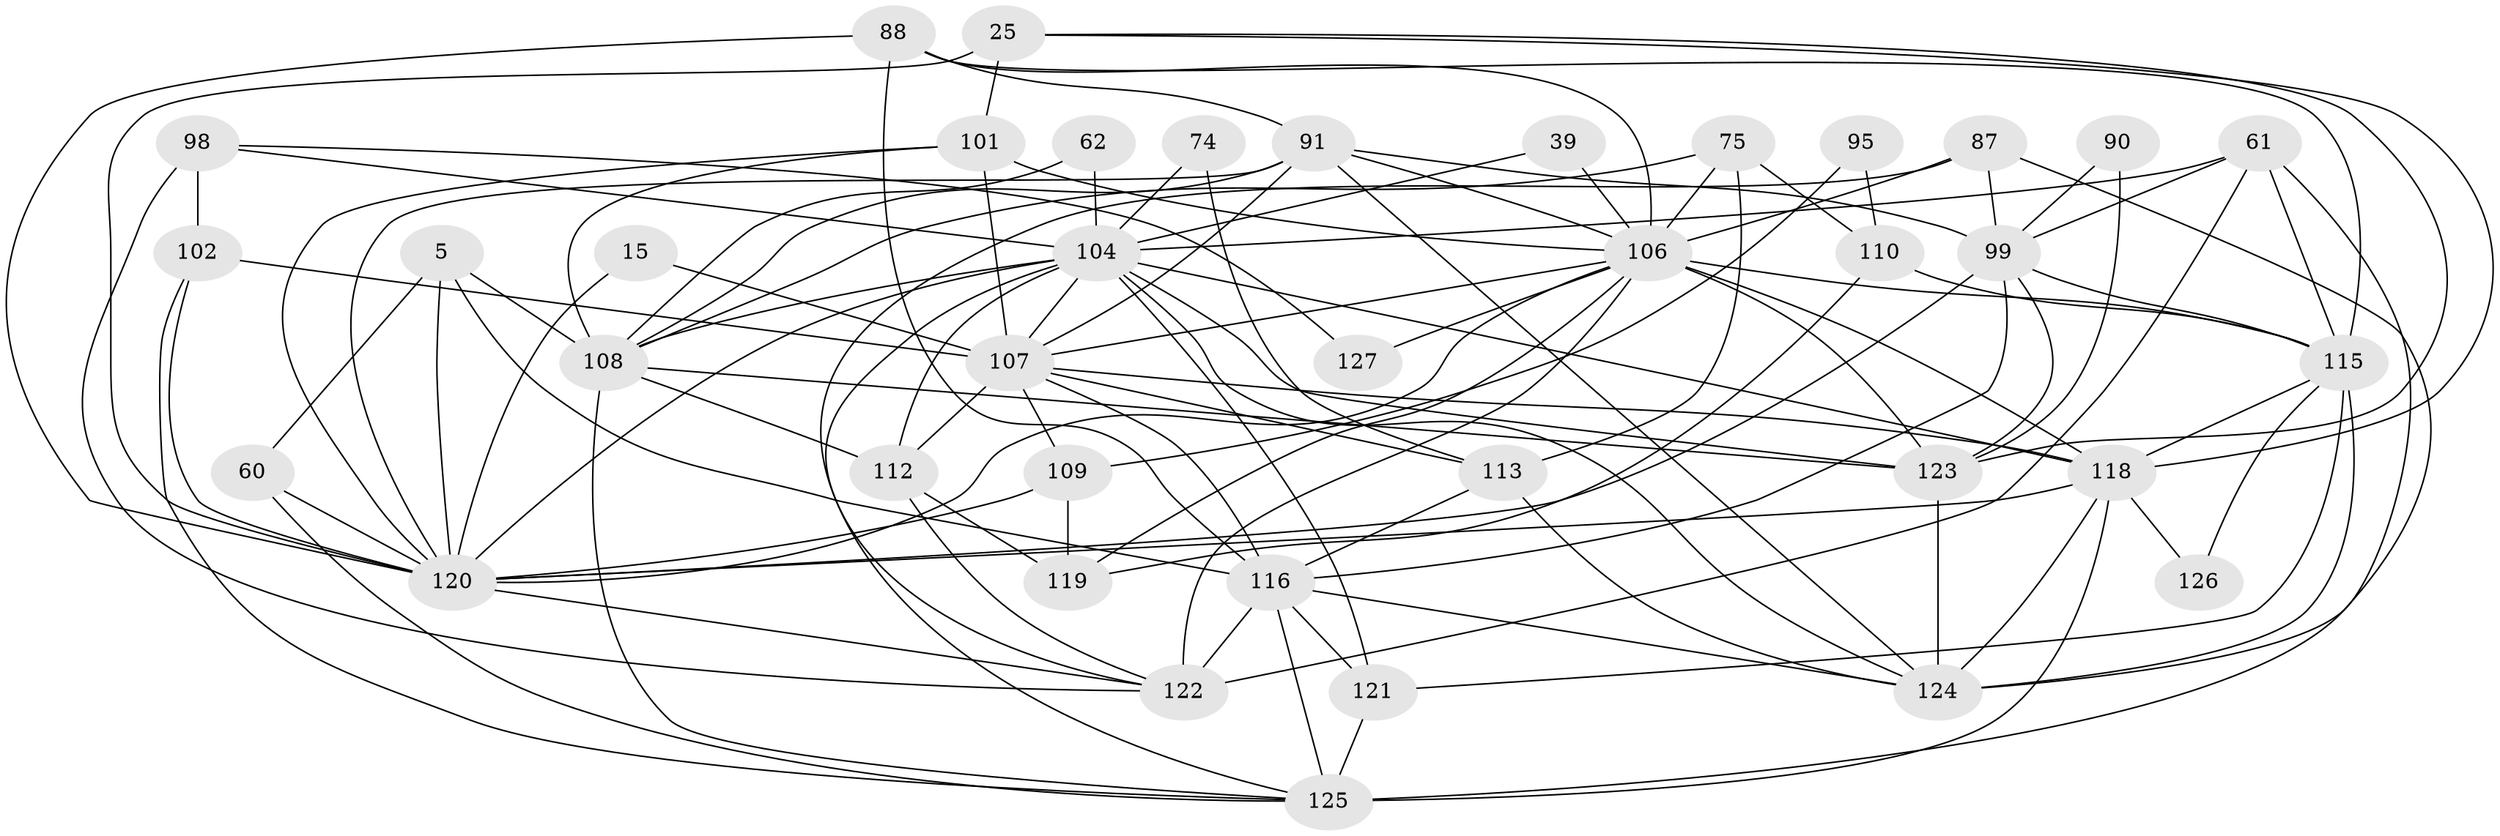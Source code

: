 // original degree distribution, {3: 0.30708661417322836, 4: 0.2204724409448819, 8: 0.023622047244094488, 7: 0.05511811023622047, 2: 0.14960629921259844, 5: 0.14173228346456693, 6: 0.10236220472440945}
// Generated by graph-tools (version 1.1) at 2025/54/03/04/25 21:54:11]
// undirected, 38 vertices, 109 edges
graph export_dot {
graph [start="1"]
  node [color=gray90,style=filled];
  5;
  15;
  25 [super="+13"];
  39;
  60 [super="+30+50"];
  61 [super="+35"];
  62;
  74;
  75 [super="+14"];
  87 [super="+77"];
  88 [super="+73"];
  90;
  91 [super="+48+57+32"];
  95;
  98;
  99 [super="+22+86"];
  101 [super="+82+84"];
  102 [super="+83+63"];
  104 [super="+54+85"];
  106 [super="+66+16+93"];
  107 [super="+105+55+103"];
  108 [super="+44+100+42+26"];
  109;
  110;
  112 [super="+10+56"];
  113;
  115 [super="+2+40+43+76+6"];
  116 [super="+31+96+92"];
  118 [super="+78+58+97"];
  119 [super="+20"];
  120 [super="+68+117"];
  121 [super="+114"];
  122 [super="+111"];
  123 [super="+24+18"];
  124 [super="+37+94"];
  125 [super="+7+27+65"];
  126;
  127;
  5 -- 60 [weight=2];
  5 -- 108 [weight=2];
  5 -- 120 [weight=2];
  5 -- 116 [weight=2];
  15 -- 120;
  15 -- 107;
  25 -- 123;
  25 -- 120;
  25 -- 118;
  25 -- 101 [weight=2];
  39 -- 104;
  39 -- 106 [weight=2];
  60 -- 125 [weight=2];
  60 -- 120;
  61 -- 124 [weight=2];
  61 -- 104;
  61 -- 99;
  61 -- 115 [weight=2];
  61 -- 122;
  62 -- 108;
  62 -- 104;
  74 -- 113;
  74 -- 104;
  75 -- 113 [weight=2];
  75 -- 110;
  75 -- 106 [weight=2];
  75 -- 108;
  87 -- 99 [weight=2];
  87 -- 125;
  87 -- 122;
  87 -- 106 [weight=2];
  88 -- 120 [weight=2];
  88 -- 91 [weight=2];
  88 -- 116 [weight=2];
  88 -- 115;
  88 -- 106;
  90 -- 99;
  90 -- 123;
  91 -- 108 [weight=5];
  91 -- 124 [weight=2];
  91 -- 99;
  91 -- 107;
  91 -- 120;
  91 -- 106;
  95 -- 110;
  95 -- 109;
  98 -- 102 [weight=2];
  98 -- 104;
  98 -- 127;
  98 -- 122;
  99 -- 115 [weight=2];
  99 -- 120 [weight=2];
  99 -- 123;
  99 -- 116;
  101 -- 107;
  101 -- 120;
  101 -- 108;
  101 -- 106 [weight=2];
  102 -- 125;
  102 -- 120 [weight=3];
  102 -- 107;
  104 -- 112 [weight=2];
  104 -- 108;
  104 -- 120 [weight=2];
  104 -- 121 [weight=2];
  104 -- 123 [weight=3];
  104 -- 125;
  104 -- 124;
  104 -- 107;
  104 -- 118;
  106 -- 123 [weight=3];
  106 -- 115 [weight=6];
  106 -- 120;
  106 -- 107;
  106 -- 119;
  106 -- 118;
  106 -- 122;
  106 -- 127;
  107 -- 116 [weight=3];
  107 -- 112;
  107 -- 113;
  107 -- 118 [weight=4];
  107 -- 109;
  108 -- 125 [weight=2];
  108 -- 112;
  108 -- 123;
  109 -- 119;
  109 -- 120;
  110 -- 119;
  110 -- 115;
  112 -- 119 [weight=2];
  112 -- 122;
  113 -- 124;
  113 -- 116;
  115 -- 121;
  115 -- 126;
  115 -- 124;
  115 -- 118;
  116 -- 125;
  116 -- 121;
  116 -- 122 [weight=3];
  116 -- 124;
  118 -- 125 [weight=4];
  118 -- 126;
  118 -- 120;
  118 -- 124;
  120 -- 122;
  121 -- 125 [weight=2];
  123 -- 124 [weight=2];
}
